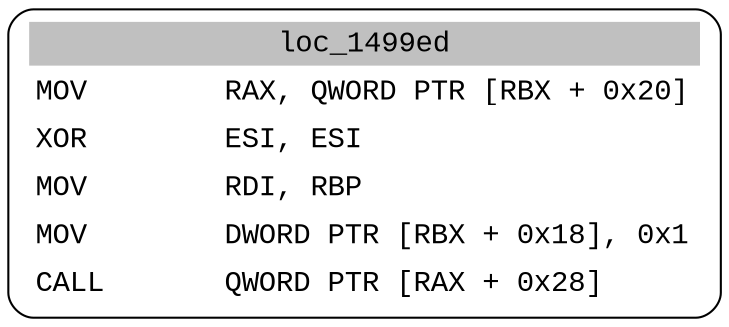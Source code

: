 digraph asm_graph {
1941 [
shape="Mrecord" fontname="Courier New"label =<<table border="0" cellborder="0" cellpadding="3"><tr><td align="center" colspan="2" bgcolor="grey">loc_1499ed</td></tr><tr><td align="left">MOV        RAX, QWORD PTR [RBX + 0x20]</td></tr><tr><td align="left">XOR        ESI, ESI</td></tr><tr><td align="left">MOV        RDI, RBP</td></tr><tr><td align="left">MOV        DWORD PTR [RBX + 0x18], 0x1</td></tr><tr><td align="left">CALL       QWORD PTR [RAX + 0x28]</td></tr></table>> ];
}